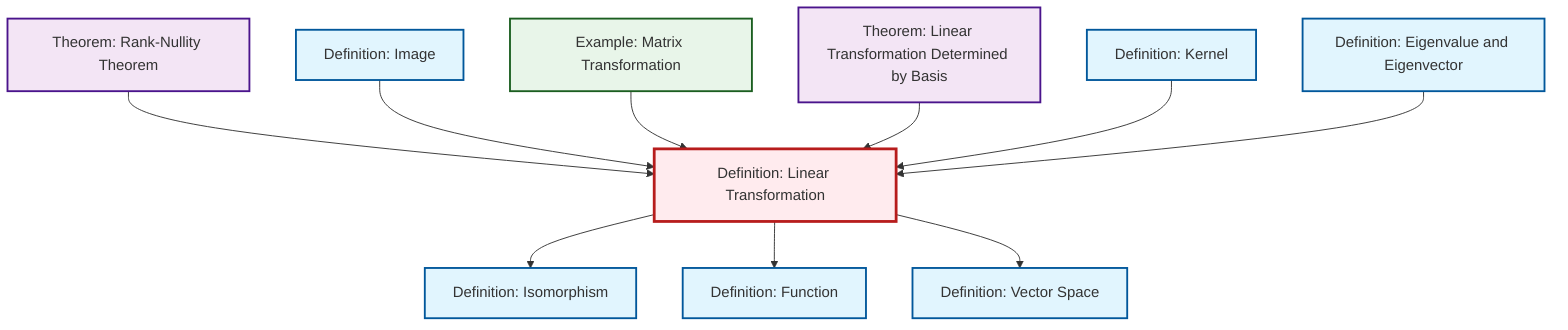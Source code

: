 graph TD
    classDef definition fill:#e1f5fe,stroke:#01579b,stroke-width:2px
    classDef theorem fill:#f3e5f5,stroke:#4a148c,stroke-width:2px
    classDef axiom fill:#fff3e0,stroke:#e65100,stroke-width:2px
    classDef example fill:#e8f5e9,stroke:#1b5e20,stroke-width:2px
    classDef current fill:#ffebee,stroke:#b71c1c,stroke-width:3px
    thm-linear-transformation-basis["Theorem: Linear Transformation Determined by Basis"]:::theorem
    def-linear-transformation["Definition: Linear Transformation"]:::definition
    def-vector-space["Definition: Vector Space"]:::definition
    def-eigenvalue-eigenvector["Definition: Eigenvalue and Eigenvector"]:::definition
    def-image["Definition: Image"]:::definition
    def-function["Definition: Function"]:::definition
    ex-matrix-transformation["Example: Matrix Transformation"]:::example
    thm-rank-nullity["Theorem: Rank-Nullity Theorem"]:::theorem
    def-kernel["Definition: Kernel"]:::definition
    def-isomorphism["Definition: Isomorphism"]:::definition
    thm-rank-nullity --> def-linear-transformation
    def-image --> def-linear-transformation
    ex-matrix-transformation --> def-linear-transformation
    def-linear-transformation --> def-isomorphism
    thm-linear-transformation-basis --> def-linear-transformation
    def-linear-transformation --> def-function
    def-kernel --> def-linear-transformation
    def-linear-transformation --> def-vector-space
    def-eigenvalue-eigenvector --> def-linear-transformation
    class def-linear-transformation current